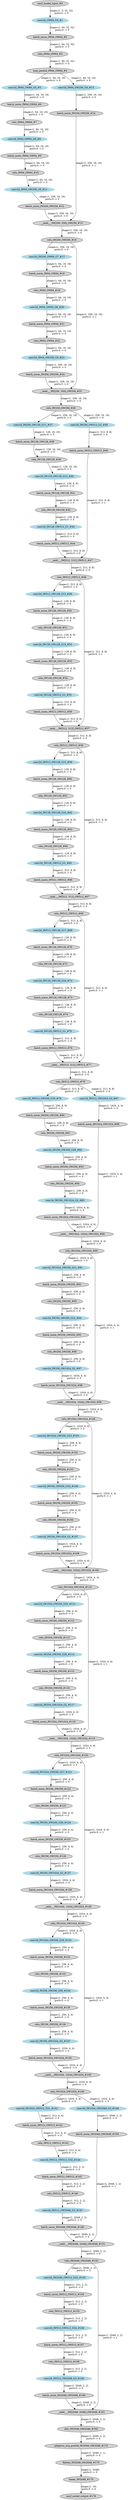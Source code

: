 strict digraph  {
"0 /nncf_model_input_0" [id=0, label="nncf_model_input_#0", style=filled, type=nncf_model_input];
"1 ResNet/NNCFConv2d[conv1]/conv2d_0" [color=lightblue, id=1, label="conv2d_OW64_G4_#1", style=filled, type=conv2d];
"2 ResNet/NNCFBatchNorm2d[bn1]/batch_norm_0" [id=2, label="batch_norm_IW64_OW64_#2", style=filled, type=batch_norm];
"3 ResNet/relu_0" [id=3, label="relu_IW64_OW64_#3", style=filled, type=relu];
"4 ResNet/MaxPool2d[maxpool]/max_pool2d_0" [id=4, label="max_pool2d_IW64_OW64_#4", style=filled, type=max_pool2d];
"5 ResNet/Sequential[layer1]/Bottleneck[0]/NNCFConv2d[conv1]/conv2d_0" [color=lightblue, id=5, label="conv2d_IW64_OW64_G5_#5", style=filled, type=conv2d];
"6 ResNet/Sequential[layer1]/Bottleneck[0]/NNCFBatchNorm2d[bn1]/batch_norm_0" [id=6, label="batch_norm_IW64_OW64_#6", style=filled, type=batch_norm];
"7 ResNet/Sequential[layer1]/Bottleneck[0]/relu_0" [id=7, label="relu_IW64_OW64_#7", style=filled, type=relu];
"8 ResNet/Sequential[layer1]/Bottleneck[0]/NNCFConv2d[conv2]/conv2d_0" [color=lightblue, id=8, label="conv2d_IW64_OW64_G6_#8", style=filled, type=conv2d];
"9 ResNet/Sequential[layer1]/Bottleneck[0]/NNCFBatchNorm2d[bn2]/batch_norm_0" [id=9, label="batch_norm_IW64_OW64_#9", style=filled, type=batch_norm];
"10 ResNet/Sequential[layer1]/Bottleneck[0]/relu_1" [id=10, label="relu_IW64_OW64_#10", style=filled, type=relu];
"11 ResNet/Sequential[layer1]/Bottleneck[0]/NNCFConv2d[conv3]/conv2d_0" [color=lightblue, id=11, label="conv2d_IW64_OW256_G0_#11", style=filled, type=conv2d];
"12 ResNet/Sequential[layer1]/Bottleneck[0]/NNCFBatchNorm2d[bn3]/batch_norm_0" [id=12, label="batch_norm_IW256_OW256_#12", style=filled, type=batch_norm];
"13 ResNet/Sequential[layer1]/Bottleneck[0]/Sequential[shortcut]/NNCFConv2d[0]/conv2d_0" [color=lightblue, id=13, label="conv2d_IW64_OW256_G0_#13", style=filled, type=conv2d];
"14 ResNet/Sequential[layer1]/Bottleneck[0]/Sequential[shortcut]/NNCFBatchNorm2d[1]/batch_norm_0" [id=14, label="batch_norm_IW256_OW256_#14", style=filled, type=batch_norm];
"15 ResNet/Sequential[layer1]/Bottleneck[0]/__iadd___0" [id=15, label="__iadd___IW[256, 256]_OW256_#15", style=filled, type=__iadd__];
"16 ResNet/Sequential[layer1]/Bottleneck[0]/relu_2" [id=16, label="relu_IW256_OW256_#16", style=filled, type=relu];
"17 ResNet/Sequential[layer1]/Bottleneck[1]/NNCFConv2d[conv1]/conv2d_0" [color=lightblue, id=17, label="conv2d_IW256_OW64_G7_#17", style=filled, type=conv2d];
"18 ResNet/Sequential[layer1]/Bottleneck[1]/NNCFBatchNorm2d[bn1]/batch_norm_0" [id=18, label="batch_norm_IW64_OW64_#18", style=filled, type=batch_norm];
"19 ResNet/Sequential[layer1]/Bottleneck[1]/relu_0" [id=19, label="relu_IW64_OW64_#19", style=filled, type=relu];
"20 ResNet/Sequential[layer1]/Bottleneck[1]/NNCFConv2d[conv2]/conv2d_0" [color=lightblue, id=20, label="conv2d_IW64_OW64_G8_#20", style=filled, type=conv2d];
"21 ResNet/Sequential[layer1]/Bottleneck[1]/NNCFBatchNorm2d[bn2]/batch_norm_0" [id=21, label="batch_norm_IW64_OW64_#21", style=filled, type=batch_norm];
"22 ResNet/Sequential[layer1]/Bottleneck[1]/relu_1" [id=22, label="relu_IW64_OW64_#22", style=filled, type=relu];
"23 ResNet/Sequential[layer1]/Bottleneck[1]/NNCFConv2d[conv3]/conv2d_0" [color=lightblue, id=23, label="conv2d_IW64_OW256_G0_#23", style=filled, type=conv2d];
"24 ResNet/Sequential[layer1]/Bottleneck[1]/NNCFBatchNorm2d[bn3]/batch_norm_0" [id=24, label="batch_norm_IW256_OW256_#24", style=filled, type=batch_norm];
"25 ResNet/Sequential[layer1]/Bottleneck[1]/__iadd___0" [id=25, label="__iadd___IW[256, 256]_OW256_#25", style=filled, type=__iadd__];
"26 ResNet/Sequential[layer1]/Bottleneck[1]/relu_2" [id=26, label="relu_IW256_OW256_#26", style=filled, type=relu];
"27 ResNet/Sequential[layer2]/Bottleneck[0]/NNCFConv2d[conv1]/conv2d_0" [color=lightblue, id=27, label="conv2d_IW256_OW128_G11_#37", style=filled, type=conv2d];
"28 ResNet/Sequential[layer2]/Bottleneck[0]/NNCFBatchNorm2d[bn1]/batch_norm_0" [id=28, label="batch_norm_IW128_OW128_#38", style=filled, type=batch_norm];
"29 ResNet/Sequential[layer2]/Bottleneck[0]/relu_0" [id=29, label="relu_IW128_OW128_#39", style=filled, type=relu];
"30 ResNet/Sequential[layer2]/Bottleneck[0]/NNCFConv2d[conv2]/conv2d_0" [color=lightblue, id=30, label="conv2d_IW128_OW128_G12_#40", style=filled, type=conv2d];
"31 ResNet/Sequential[layer2]/Bottleneck[0]/NNCFBatchNorm2d[bn2]/batch_norm_0" [id=31, label="batch_norm_IW128_OW128_#41", style=filled, type=batch_norm];
"32 ResNet/Sequential[layer2]/Bottleneck[0]/relu_1" [id=32, label="relu_IW128_OW128_#42", style=filled, type=relu];
"33 ResNet/Sequential[layer2]/Bottleneck[0]/NNCFConv2d[conv3]/conv2d_0" [color=lightblue, id=33, label="conv2d_IW128_OW512_G1_#43", style=filled, type=conv2d];
"34 ResNet/Sequential[layer2]/Bottleneck[0]/NNCFBatchNorm2d[bn3]/batch_norm_0" [id=34, label="batch_norm_IW512_OW512_#44", style=filled, type=batch_norm];
"35 ResNet/Sequential[layer2]/Bottleneck[0]/Sequential[shortcut]/NNCFConv2d[0]/conv2d_0" [color=lightblue, id=35, label="conv2d_IW256_OW512_G1_#45", style=filled, type=conv2d];
"36 ResNet/Sequential[layer2]/Bottleneck[0]/Sequential[shortcut]/NNCFBatchNorm2d[1]/batch_norm_0" [id=36, label="batch_norm_IW512_OW512_#46", style=filled, type=batch_norm];
"37 ResNet/Sequential[layer2]/Bottleneck[0]/__iadd___0" [id=37, label="__iadd___IW[512, 512]_OW512_#47", style=filled, type=__iadd__];
"38 ResNet/Sequential[layer2]/Bottleneck[0]/relu_2" [id=38, label="relu_IW512_OW512_#48", style=filled, type=relu];
"39 ResNet/Sequential[layer2]/Bottleneck[1]/NNCFConv2d[conv1]/conv2d_0" [color=lightblue, id=39, label="conv2d_IW512_OW128_G13_#49", style=filled, type=conv2d];
"40 ResNet/Sequential[layer2]/Bottleneck[1]/NNCFBatchNorm2d[bn1]/batch_norm_0" [id=40, label="batch_norm_IW128_OW128_#50", style=filled, type=batch_norm];
"41 ResNet/Sequential[layer2]/Bottleneck[1]/relu_0" [id=41, label="relu_IW128_OW128_#51", style=filled, type=relu];
"42 ResNet/Sequential[layer2]/Bottleneck[1]/NNCFConv2d[conv2]/conv2d_0" [color=lightblue, id=42, label="conv2d_IW128_OW128_G14_#52", style=filled, type=conv2d];
"43 ResNet/Sequential[layer2]/Bottleneck[1]/NNCFBatchNorm2d[bn2]/batch_norm_0" [id=43, label="batch_norm_IW128_OW128_#53", style=filled, type=batch_norm];
"44 ResNet/Sequential[layer2]/Bottleneck[1]/relu_1" [id=44, label="relu_IW128_OW128_#54", style=filled, type=relu];
"45 ResNet/Sequential[layer2]/Bottleneck[1]/NNCFConv2d[conv3]/conv2d_0" [color=lightblue, id=45, label="conv2d_IW128_OW512_G1_#55", style=filled, type=conv2d];
"46 ResNet/Sequential[layer2]/Bottleneck[1]/NNCFBatchNorm2d[bn3]/batch_norm_0" [id=46, label="batch_norm_IW512_OW512_#56", style=filled, type=batch_norm];
"47 ResNet/Sequential[layer2]/Bottleneck[1]/__iadd___0" [id=47, label="__iadd___IW[512, 512]_OW512_#57", style=filled, type=__iadd__];
"48 ResNet/Sequential[layer2]/Bottleneck[1]/relu_2" [id=48, label="relu_IW512_OW512_#58", style=filled, type=relu];
"49 ResNet/Sequential[layer2]/Bottleneck[2]/NNCFConv2d[conv1]/conv2d_0" [color=lightblue, id=49, label="conv2d_IW512_OW128_G15_#59", style=filled, type=conv2d];
"50 ResNet/Sequential[layer2]/Bottleneck[2]/NNCFBatchNorm2d[bn1]/batch_norm_0" [id=50, label="batch_norm_IW128_OW128_#60", style=filled, type=batch_norm];
"51 ResNet/Sequential[layer2]/Bottleneck[2]/relu_0" [id=51, label="relu_IW128_OW128_#61", style=filled, type=relu];
"52 ResNet/Sequential[layer2]/Bottleneck[2]/NNCFConv2d[conv2]/conv2d_0" [color=lightblue, id=52, label="conv2d_IW128_OW128_G16_#62", style=filled, type=conv2d];
"53 ResNet/Sequential[layer2]/Bottleneck[2]/NNCFBatchNorm2d[bn2]/batch_norm_0" [id=53, label="batch_norm_IW128_OW128_#63", style=filled, type=batch_norm];
"54 ResNet/Sequential[layer2]/Bottleneck[2]/relu_1" [id=54, label="relu_IW128_OW128_#64", style=filled, type=relu];
"55 ResNet/Sequential[layer2]/Bottleneck[2]/NNCFConv2d[conv3]/conv2d_0" [color=lightblue, id=55, label="conv2d_IW128_OW512_G1_#65", style=filled, type=conv2d];
"56 ResNet/Sequential[layer2]/Bottleneck[2]/NNCFBatchNorm2d[bn3]/batch_norm_0" [id=56, label="batch_norm_IW512_OW512_#66", style=filled, type=batch_norm];
"57 ResNet/Sequential[layer2]/Bottleneck[2]/__iadd___0" [id=57, label="__iadd___IW[512, 512]_OW512_#67", style=filled, type=__iadd__];
"58 ResNet/Sequential[layer2]/Bottleneck[2]/relu_2" [id=58, label="relu_IW512_OW512_#68", style=filled, type=relu];
"59 ResNet/Sequential[layer2]/Bottleneck[3]/NNCFConv2d[conv1]/conv2d_0" [color=lightblue, id=59, label="conv2d_IW512_OW128_G17_#69", style=filled, type=conv2d];
"60 ResNet/Sequential[layer2]/Bottleneck[3]/NNCFBatchNorm2d[bn1]/batch_norm_0" [id=60, label="batch_norm_IW128_OW128_#70", style=filled, type=batch_norm];
"61 ResNet/Sequential[layer2]/Bottleneck[3]/relu_0" [id=61, label="relu_IW128_OW128_#71", style=filled, type=relu];
"62 ResNet/Sequential[layer2]/Bottleneck[3]/NNCFConv2d[conv2]/conv2d_0" [color=lightblue, id=62, label="conv2d_IW128_OW128_G18_#72", style=filled, type=conv2d];
"63 ResNet/Sequential[layer2]/Bottleneck[3]/NNCFBatchNorm2d[bn2]/batch_norm_0" [id=63, label="batch_norm_IW128_OW128_#73", style=filled, type=batch_norm];
"64 ResNet/Sequential[layer2]/Bottleneck[3]/relu_1" [id=64, label="relu_IW128_OW128_#74", style=filled, type=relu];
"65 ResNet/Sequential[layer2]/Bottleneck[3]/NNCFConv2d[conv3]/conv2d_0" [color=lightblue, id=65, label="conv2d_IW128_OW512_G1_#75", style=filled, type=conv2d];
"66 ResNet/Sequential[layer2]/Bottleneck[3]/NNCFBatchNorm2d[bn3]/batch_norm_0" [id=66, label="batch_norm_IW512_OW512_#76", style=filled, type=batch_norm];
"67 ResNet/Sequential[layer2]/Bottleneck[3]/__iadd___0" [id=67, label="__iadd___IW[512, 512]_OW512_#77", style=filled, type=__iadd__];
"68 ResNet/Sequential[layer2]/Bottleneck[3]/relu_2" [id=68, label="relu_IW512_OW512_#78", style=filled, type=relu];
"69 ResNet/Sequential[layer3]/Bottleneck[0]/NNCFConv2d[conv1]/conv2d_0" [color=lightblue, id=69, label="conv2d_IW512_OW256_G19_#79", style=filled, type=conv2d];
"70 ResNet/Sequential[layer3]/Bottleneck[0]/NNCFBatchNorm2d[bn1]/batch_norm_0" [id=70, label="batch_norm_IW256_OW256_#80", style=filled, type=batch_norm];
"71 ResNet/Sequential[layer3]/Bottleneck[0]/relu_0" [id=71, label="relu_IW256_OW256_#81", style=filled, type=relu];
"72 ResNet/Sequential[layer3]/Bottleneck[0]/NNCFConv2d[conv2]/conv2d_0" [color=lightblue, id=72, label="conv2d_IW256_OW256_G20_#82", style=filled, type=conv2d];
"73 ResNet/Sequential[layer3]/Bottleneck[0]/NNCFBatchNorm2d[bn2]/batch_norm_0" [id=73, label="batch_norm_IW256_OW256_#83", style=filled, type=batch_norm];
"74 ResNet/Sequential[layer3]/Bottleneck[0]/relu_1" [id=74, label="relu_IW256_OW256_#84", style=filled, type=relu];
"75 ResNet/Sequential[layer3]/Bottleneck[0]/NNCFConv2d[conv3]/conv2d_0" [color=lightblue, id=75, label="conv2d_IW256_OW1024_G2_#85", style=filled, type=conv2d];
"76 ResNet/Sequential[layer3]/Bottleneck[0]/NNCFBatchNorm2d[bn3]/batch_norm_0" [id=76, label="batch_norm_IW1024_OW1024_#86", style=filled, type=batch_norm];
"77 ResNet/Sequential[layer3]/Bottleneck[0]/Sequential[shortcut]/NNCFConv2d[0]/conv2d_0" [color=lightblue, id=77, label="conv2d_IW512_OW1024_G2_#87", style=filled, type=conv2d];
"78 ResNet/Sequential[layer3]/Bottleneck[0]/Sequential[shortcut]/NNCFBatchNorm2d[1]/batch_norm_0" [id=78, label="batch_norm_IW1024_OW1024_#88", style=filled, type=batch_norm];
"79 ResNet/Sequential[layer3]/Bottleneck[0]/__iadd___0" [id=79, label="__iadd___IW[1024, 1024]_OW1024_#89", style=filled, type=__iadd__];
"80 ResNet/Sequential[layer3]/Bottleneck[0]/relu_2" [id=80, label="relu_IW1024_OW1024_#90", style=filled, type=relu];
"81 ResNet/Sequential[layer3]/Bottleneck[1]/NNCFConv2d[conv1]/conv2d_0" [color=lightblue, id=81, label="conv2d_IW1024_OW256_G21_#91", style=filled, type=conv2d];
"82 ResNet/Sequential[layer3]/Bottleneck[1]/NNCFBatchNorm2d[bn1]/batch_norm_0" [id=82, label="batch_norm_IW256_OW256_#92", style=filled, type=batch_norm];
"83 ResNet/Sequential[layer3]/Bottleneck[1]/relu_0" [id=83, label="relu_IW256_OW256_#93", style=filled, type=relu];
"84 ResNet/Sequential[layer3]/Bottleneck[1]/NNCFConv2d[conv2]/conv2d_0" [color=lightblue, id=84, label="conv2d_IW256_OW256_G22_#94", style=filled, type=conv2d];
"85 ResNet/Sequential[layer3]/Bottleneck[1]/NNCFBatchNorm2d[bn2]/batch_norm_0" [id=85, label="batch_norm_IW256_OW256_#95", style=filled, type=batch_norm];
"86 ResNet/Sequential[layer3]/Bottleneck[1]/relu_1" [id=86, label="relu_IW256_OW256_#96", style=filled, type=relu];
"87 ResNet/Sequential[layer3]/Bottleneck[1]/NNCFConv2d[conv3]/conv2d_0" [color=lightblue, id=87, label="conv2d_IW256_OW1024_G2_#97", style=filled, type=conv2d];
"88 ResNet/Sequential[layer3]/Bottleneck[1]/NNCFBatchNorm2d[bn3]/batch_norm_0" [id=88, label="batch_norm_IW1024_OW1024_#98", style=filled, type=batch_norm];
"89 ResNet/Sequential[layer3]/Bottleneck[1]/__iadd___0" [id=89, label="__iadd___IW[1024, 1024]_OW1024_#99", style=filled, type=__iadd__];
"90 ResNet/Sequential[layer3]/Bottleneck[1]/relu_2" [id=90, label="relu_IW1024_OW1024_#100", style=filled, type=relu];
"91 ResNet/Sequential[layer3]/Bottleneck[2]/NNCFConv2d[conv1]/conv2d_0" [color=lightblue, id=91, label="conv2d_IW1024_OW256_G23_#101", style=filled, type=conv2d];
"92 ResNet/Sequential[layer3]/Bottleneck[2]/NNCFBatchNorm2d[bn1]/batch_norm_0" [id=92, label="batch_norm_IW256_OW256_#102", style=filled, type=batch_norm];
"93 ResNet/Sequential[layer3]/Bottleneck[2]/relu_0" [id=93, label="relu_IW256_OW256_#103", style=filled, type=relu];
"94 ResNet/Sequential[layer3]/Bottleneck[2]/NNCFConv2d[conv2]/conv2d_0" [color=lightblue, id=94, label="conv2d_IW256_OW256_G24_#104", style=filled, type=conv2d];
"95 ResNet/Sequential[layer3]/Bottleneck[2]/NNCFBatchNorm2d[bn2]/batch_norm_0" [id=95, label="batch_norm_IW256_OW256_#105", style=filled, type=batch_norm];
"96 ResNet/Sequential[layer3]/Bottleneck[2]/relu_1" [id=96, label="relu_IW256_OW256_#106", style=filled, type=relu];
"97 ResNet/Sequential[layer3]/Bottleneck[2]/NNCFConv2d[conv3]/conv2d_0" [color=lightblue, id=97, label="conv2d_IW256_OW1024_G2_#107", style=filled, type=conv2d];
"98 ResNet/Sequential[layer3]/Bottleneck[2]/NNCFBatchNorm2d[bn3]/batch_norm_0" [id=98, label="batch_norm_IW1024_OW1024_#108", style=filled, type=batch_norm];
"99 ResNet/Sequential[layer3]/Bottleneck[2]/__iadd___0" [id=99, label="__iadd___IW[1024, 1024]_OW1024_#109", style=filled, type=__iadd__];
"100 ResNet/Sequential[layer3]/Bottleneck[2]/relu_2" [id=100, label="relu_IW1024_OW1024_#110", style=filled, type=relu];
"101 ResNet/Sequential[layer3]/Bottleneck[3]/NNCFConv2d[conv1]/conv2d_0" [color=lightblue, id=101, label="conv2d_IW1024_OW256_G25_#111", style=filled, type=conv2d];
"102 ResNet/Sequential[layer3]/Bottleneck[3]/NNCFBatchNorm2d[bn1]/batch_norm_0" [id=102, label="batch_norm_IW256_OW256_#112", style=filled, type=batch_norm];
"103 ResNet/Sequential[layer3]/Bottleneck[3]/relu_0" [id=103, label="relu_IW256_OW256_#113", style=filled, type=relu];
"104 ResNet/Sequential[layer3]/Bottleneck[3]/NNCFConv2d[conv2]/conv2d_0" [color=lightblue, id=104, label="conv2d_IW256_OW256_G26_#114", style=filled, type=conv2d];
"105 ResNet/Sequential[layer3]/Bottleneck[3]/NNCFBatchNorm2d[bn2]/batch_norm_0" [id=105, label="batch_norm_IW256_OW256_#115", style=filled, type=batch_norm];
"106 ResNet/Sequential[layer3]/Bottleneck[3]/relu_1" [id=106, label="relu_IW256_OW256_#116", style=filled, type=relu];
"107 ResNet/Sequential[layer3]/Bottleneck[3]/NNCFConv2d[conv3]/conv2d_0" [color=lightblue, id=107, label="conv2d_IW256_OW1024_G2_#117", style=filled, type=conv2d];
"108 ResNet/Sequential[layer3]/Bottleneck[3]/NNCFBatchNorm2d[bn3]/batch_norm_0" [id=108, label="batch_norm_IW1024_OW1024_#118", style=filled, type=batch_norm];
"109 ResNet/Sequential[layer3]/Bottleneck[3]/__iadd___0" [id=109, label="__iadd___IW[1024, 1024]_OW1024_#119", style=filled, type=__iadd__];
"110 ResNet/Sequential[layer3]/Bottleneck[3]/relu_2" [id=110, label="relu_IW1024_OW1024_#120", style=filled, type=relu];
"111 ResNet/Sequential[layer3]/Bottleneck[4]/NNCFConv2d[conv1]/conv2d_0" [color=lightblue, id=111, label="conv2d_IW1024_OW256_G27_#121", style=filled, type=conv2d];
"112 ResNet/Sequential[layer3]/Bottleneck[4]/NNCFBatchNorm2d[bn1]/batch_norm_0" [id=112, label="batch_norm_IW256_OW256_#122", style=filled, type=batch_norm];
"113 ResNet/Sequential[layer3]/Bottleneck[4]/relu_0" [id=113, label="relu_IW256_OW256_#123", style=filled, type=relu];
"114 ResNet/Sequential[layer3]/Bottleneck[4]/NNCFConv2d[conv2]/conv2d_0" [color=lightblue, id=114, label="conv2d_IW256_OW256_G28_#124", style=filled, type=conv2d];
"115 ResNet/Sequential[layer3]/Bottleneck[4]/NNCFBatchNorm2d[bn2]/batch_norm_0" [id=115, label="batch_norm_IW256_OW256_#125", style=filled, type=batch_norm];
"116 ResNet/Sequential[layer3]/Bottleneck[4]/relu_1" [id=116, label="relu_IW256_OW256_#126", style=filled, type=relu];
"117 ResNet/Sequential[layer3]/Bottleneck[4]/NNCFConv2d[conv3]/conv2d_0" [color=lightblue, id=117, label="conv2d_IW256_OW1024_G2_#127", style=filled, type=conv2d];
"118 ResNet/Sequential[layer3]/Bottleneck[4]/NNCFBatchNorm2d[bn3]/batch_norm_0" [id=118, label="batch_norm_IW1024_OW1024_#128", style=filled, type=batch_norm];
"119 ResNet/Sequential[layer3]/Bottleneck[4]/__iadd___0" [id=119, label="__iadd___IW[1024, 1024]_OW1024_#129", style=filled, type=__iadd__];
"120 ResNet/Sequential[layer3]/Bottleneck[4]/relu_2" [id=120, label="relu_IW1024_OW1024_#130", style=filled, type=relu];
"121 ResNet/Sequential[layer3]/Bottleneck[5]/NNCFConv2d[conv1]/conv2d_0" [color=lightblue, id=121, label="conv2d_IW1024_OW256_G29_#131", style=filled, type=conv2d];
"122 ResNet/Sequential[layer3]/Bottleneck[5]/NNCFBatchNorm2d[bn1]/batch_norm_0" [id=122, label="batch_norm_IW256_OW256_#132", style=filled, type=batch_norm];
"123 ResNet/Sequential[layer3]/Bottleneck[5]/relu_0" [id=123, label="relu_IW256_OW256_#133", style=filled, type=relu];
"124 ResNet/Sequential[layer3]/Bottleneck[5]/NNCFConv2d[conv2]/conv2d_0" [color=lightblue, id=124, label="conv2d_IW256_OW256_G30_#134", style=filled, type=conv2d];
"125 ResNet/Sequential[layer3]/Bottleneck[5]/NNCFBatchNorm2d[bn2]/batch_norm_0" [id=125, label="batch_norm_IW256_OW256_#135", style=filled, type=batch_norm];
"126 ResNet/Sequential[layer3]/Bottleneck[5]/relu_1" [id=126, label="relu_IW256_OW256_#136", style=filled, type=relu];
"127 ResNet/Sequential[layer3]/Bottleneck[5]/NNCFConv2d[conv3]/conv2d_0" [color=lightblue, id=127, label="conv2d_IW256_OW1024_G2_#137", style=filled, type=conv2d];
"128 ResNet/Sequential[layer3]/Bottleneck[5]/NNCFBatchNorm2d[bn3]/batch_norm_0" [id=128, label="batch_norm_IW1024_OW1024_#138", style=filled, type=batch_norm];
"129 ResNet/Sequential[layer3]/Bottleneck[5]/__iadd___0" [id=129, label="__iadd___IW[1024, 1024]_OW1024_#139", style=filled, type=__iadd__];
"130 ResNet/Sequential[layer3]/Bottleneck[5]/relu_2" [id=130, label="relu_IW1024_OW1024_#140", style=filled, type=relu];
"131 ResNet/Sequential[layer4]/Bottleneck[0]/NNCFConv2d[conv1]/conv2d_0" [color=lightblue, id=131, label="conv2d_IW1024_OW512_G31_#141", style=filled, type=conv2d];
"132 ResNet/Sequential[layer4]/Bottleneck[0]/NNCFBatchNorm2d[bn1]/batch_norm_0" [id=132, label="batch_norm_IW512_OW512_#142", style=filled, type=batch_norm];
"133 ResNet/Sequential[layer4]/Bottleneck[0]/relu_0" [id=133, label="relu_IW512_OW512_#143", style=filled, type=relu];
"134 ResNet/Sequential[layer4]/Bottleneck[0]/NNCFConv2d[conv2]/conv2d_0" [color=lightblue, id=134, label="conv2d_IW512_OW512_G32_#144", style=filled, type=conv2d];
"135 ResNet/Sequential[layer4]/Bottleneck[0]/NNCFBatchNorm2d[bn2]/batch_norm_0" [id=135, label="batch_norm_IW512_OW512_#145", style=filled, type=batch_norm];
"136 ResNet/Sequential[layer4]/Bottleneck[0]/relu_1" [id=136, label="relu_IW512_OW512_#146", style=filled, type=relu];
"137 ResNet/Sequential[layer4]/Bottleneck[0]/NNCFConv2d[conv3]/conv2d_0" [color=lightblue, id=137, label="conv2d_IW512_OW2048_G3_#147", style=filled, type=conv2d];
"138 ResNet/Sequential[layer4]/Bottleneck[0]/NNCFBatchNorm2d[bn3]/batch_norm_0" [id=138, label="batch_norm_IW2048_OW2048_#148", style=filled, type=batch_norm];
"139 ResNet/Sequential[layer4]/Bottleneck[0]/Sequential[shortcut]/NNCFConv2d[0]/conv2d_0" [color=lightblue, id=139, label="conv2d_IW1024_OW2048_G3_#149", style=filled, type=conv2d];
"140 ResNet/Sequential[layer4]/Bottleneck[0]/Sequential[shortcut]/NNCFBatchNorm2d[1]/batch_norm_0" [id=140, label="batch_norm_IW2048_OW2048_#150", style=filled, type=batch_norm];
"141 ResNet/Sequential[layer4]/Bottleneck[0]/__iadd___0" [id=141, label="__iadd___IW[2048, 2048]_OW2048_#151", style=filled, type=__iadd__];
"142 ResNet/Sequential[layer4]/Bottleneck[0]/relu_2" [id=142, label="relu_IW2048_OW2048_#152", style=filled, type=relu];
"143 ResNet/Sequential[layer4]/Bottleneck[1]/NNCFConv2d[conv1]/conv2d_0" [color=lightblue, id=143, label="conv2d_IW2048_OW512_G33_#153", style=filled, type=conv2d];
"144 ResNet/Sequential[layer4]/Bottleneck[1]/NNCFBatchNorm2d[bn1]/batch_norm_0" [id=144, label="batch_norm_IW512_OW512_#154", style=filled, type=batch_norm];
"145 ResNet/Sequential[layer4]/Bottleneck[1]/relu_0" [id=145, label="relu_IW512_OW512_#155", style=filled, type=relu];
"146 ResNet/Sequential[layer4]/Bottleneck[1]/NNCFConv2d[conv2]/conv2d_0" [color=lightblue, id=146, label="conv2d_IW512_OW512_G34_#156", style=filled, type=conv2d];
"147 ResNet/Sequential[layer4]/Bottleneck[1]/NNCFBatchNorm2d[bn2]/batch_norm_0" [id=147, label="batch_norm_IW512_OW512_#157", style=filled, type=batch_norm];
"148 ResNet/Sequential[layer4]/Bottleneck[1]/relu_1" [id=148, label="relu_IW512_OW512_#158", style=filled, type=relu];
"149 ResNet/Sequential[layer4]/Bottleneck[1]/NNCFConv2d[conv3]/conv2d_0" [color=lightblue, id=149, label="conv2d_IW512_OW2048_G3_#159", style=filled, type=conv2d];
"150 ResNet/Sequential[layer4]/Bottleneck[1]/NNCFBatchNorm2d[bn3]/batch_norm_0" [id=150, label="batch_norm_IW2048_OW2048_#160", style=filled, type=batch_norm];
"151 ResNet/Sequential[layer4]/Bottleneck[1]/__iadd___0" [id=151, label="__iadd___IW[2048, 2048]_OW2048_#161", style=filled, type=__iadd__];
"152 ResNet/Sequential[layer4]/Bottleneck[1]/relu_2" [id=152, label="relu_IW2048_OW2048_#162", style=filled, type=relu];
"153 ResNet/AdaptiveAvgPool2d[avgpool]/adaptive_avg_pool2d_0" [id=153, label="adaptive_avg_pool2d_IW2048_OW2048_#173", style=filled, type=adaptive_avg_pool2d];
"154 ResNet/flatten_0" [id=154, label="flatten_IW2048_OW2048_#174", style=filled, type=flatten];
"155 ResNet/NNCFLinear[linear]/linear_0" [id=155, label="linear_IW2048_#175", style=filled, type=linear];
"156 /nncf_model_output_0" [id=156, label="nncf_model_output_#176", style=filled, type=nncf_model_output];
"0 /nncf_model_input_0" -> "1 ResNet/NNCFConv2d[conv1]/conv2d_0"  [label="shape:(1, 3, 32, 32)\nports:0 -> 0", style=solid];
"1 ResNet/NNCFConv2d[conv1]/conv2d_0" -> "2 ResNet/NNCFBatchNorm2d[bn1]/batch_norm_0"  [label="shape:(1, 64, 32, 32)\nports:0 -> 0", style=solid];
"2 ResNet/NNCFBatchNorm2d[bn1]/batch_norm_0" -> "3 ResNet/relu_0"  [label="shape:(1, 64, 32, 32)\nports:0 -> 0", style=solid];
"3 ResNet/relu_0" -> "4 ResNet/MaxPool2d[maxpool]/max_pool2d_0"  [label="shape:(1, 64, 32, 32)\nports:0 -> 0", style=solid];
"4 ResNet/MaxPool2d[maxpool]/max_pool2d_0" -> "5 ResNet/Sequential[layer1]/Bottleneck[0]/NNCFConv2d[conv1]/conv2d_0"  [label="shape:(1, 64, 16, 16)\nports:0 -> 0", style=solid];
"4 ResNet/MaxPool2d[maxpool]/max_pool2d_0" -> "13 ResNet/Sequential[layer1]/Bottleneck[0]/Sequential[shortcut]/NNCFConv2d[0]/conv2d_0"  [label="shape:(1, 64, 16, 16)\nports:0 -> 0", style=solid];
"5 ResNet/Sequential[layer1]/Bottleneck[0]/NNCFConv2d[conv1]/conv2d_0" -> "6 ResNet/Sequential[layer1]/Bottleneck[0]/NNCFBatchNorm2d[bn1]/batch_norm_0"  [label="shape:(1, 64, 16, 16)\nports:0 -> 0", style=solid];
"6 ResNet/Sequential[layer1]/Bottleneck[0]/NNCFBatchNorm2d[bn1]/batch_norm_0" -> "7 ResNet/Sequential[layer1]/Bottleneck[0]/relu_0"  [label="shape:(1, 64, 16, 16)\nports:0 -> 0", style=solid];
"7 ResNet/Sequential[layer1]/Bottleneck[0]/relu_0" -> "8 ResNet/Sequential[layer1]/Bottleneck[0]/NNCFConv2d[conv2]/conv2d_0"  [label="shape:(1, 64, 16, 16)\nports:0 -> 0", style=solid];
"8 ResNet/Sequential[layer1]/Bottleneck[0]/NNCFConv2d[conv2]/conv2d_0" -> "9 ResNet/Sequential[layer1]/Bottleneck[0]/NNCFBatchNorm2d[bn2]/batch_norm_0"  [label="shape:(1, 64, 16, 16)\nports:0 -> 0", style=solid];
"9 ResNet/Sequential[layer1]/Bottleneck[0]/NNCFBatchNorm2d[bn2]/batch_norm_0" -> "10 ResNet/Sequential[layer1]/Bottleneck[0]/relu_1"  [label="shape:(1, 64, 16, 16)\nports:0 -> 0", style=solid];
"10 ResNet/Sequential[layer1]/Bottleneck[0]/relu_1" -> "11 ResNet/Sequential[layer1]/Bottleneck[0]/NNCFConv2d[conv3]/conv2d_0"  [label="shape:(1, 64, 16, 16)\nports:0 -> 0", style=solid];
"11 ResNet/Sequential[layer1]/Bottleneck[0]/NNCFConv2d[conv3]/conv2d_0" -> "12 ResNet/Sequential[layer1]/Bottleneck[0]/NNCFBatchNorm2d[bn3]/batch_norm_0"  [label="shape:(1, 256, 16, 16)\nports:0 -> 0", style=solid];
"12 ResNet/Sequential[layer1]/Bottleneck[0]/NNCFBatchNorm2d[bn3]/batch_norm_0" -> "15 ResNet/Sequential[layer1]/Bottleneck[0]/__iadd___0"  [label="shape:(1, 256, 16, 16)\nports:0 -> 0", style=solid];
"13 ResNet/Sequential[layer1]/Bottleneck[0]/Sequential[shortcut]/NNCFConv2d[0]/conv2d_0" -> "14 ResNet/Sequential[layer1]/Bottleneck[0]/Sequential[shortcut]/NNCFBatchNorm2d[1]/batch_norm_0"  [label="shape:(1, 256, 16, 16)\nports:0 -> 0", style=solid];
"14 ResNet/Sequential[layer1]/Bottleneck[0]/Sequential[shortcut]/NNCFBatchNorm2d[1]/batch_norm_0" -> "15 ResNet/Sequential[layer1]/Bottleneck[0]/__iadd___0"  [label="shape:(1, 256, 16, 16)\nports:0 -> 1", style=solid];
"15 ResNet/Sequential[layer1]/Bottleneck[0]/__iadd___0" -> "16 ResNet/Sequential[layer1]/Bottleneck[0]/relu_2"  [label="shape:(1, 256, 16, 16)\nports:0 -> 0", style=solid];
"16 ResNet/Sequential[layer1]/Bottleneck[0]/relu_2" -> "17 ResNet/Sequential[layer1]/Bottleneck[1]/NNCFConv2d[conv1]/conv2d_0"  [label="shape:(1, 256, 16, 16)\nports:0 -> 0", style=solid];
"16 ResNet/Sequential[layer1]/Bottleneck[0]/relu_2" -> "25 ResNet/Sequential[layer1]/Bottleneck[1]/__iadd___0"  [label="shape:(1, 256, 16, 16)\nports:0 -> 1", style=solid];
"17 ResNet/Sequential[layer1]/Bottleneck[1]/NNCFConv2d[conv1]/conv2d_0" -> "18 ResNet/Sequential[layer1]/Bottleneck[1]/NNCFBatchNorm2d[bn1]/batch_norm_0"  [label="shape:(1, 64, 16, 16)\nports:0 -> 0", style=solid];
"18 ResNet/Sequential[layer1]/Bottleneck[1]/NNCFBatchNorm2d[bn1]/batch_norm_0" -> "19 ResNet/Sequential[layer1]/Bottleneck[1]/relu_0"  [label="shape:(1, 64, 16, 16)\nports:0 -> 0", style=solid];
"19 ResNet/Sequential[layer1]/Bottleneck[1]/relu_0" -> "20 ResNet/Sequential[layer1]/Bottleneck[1]/NNCFConv2d[conv2]/conv2d_0"  [label="shape:(1, 64, 16, 16)\nports:0 -> 0", style=solid];
"20 ResNet/Sequential[layer1]/Bottleneck[1]/NNCFConv2d[conv2]/conv2d_0" -> "21 ResNet/Sequential[layer1]/Bottleneck[1]/NNCFBatchNorm2d[bn2]/batch_norm_0"  [label="shape:(1, 64, 16, 16)\nports:0 -> 0", style=solid];
"21 ResNet/Sequential[layer1]/Bottleneck[1]/NNCFBatchNorm2d[bn2]/batch_norm_0" -> "22 ResNet/Sequential[layer1]/Bottleneck[1]/relu_1"  [label="shape:(1, 64, 16, 16)\nports:0 -> 0", style=solid];
"22 ResNet/Sequential[layer1]/Bottleneck[1]/relu_1" -> "23 ResNet/Sequential[layer1]/Bottleneck[1]/NNCFConv2d[conv3]/conv2d_0"  [label="shape:(1, 64, 16, 16)\nports:0 -> 0", style=solid];
"23 ResNet/Sequential[layer1]/Bottleneck[1]/NNCFConv2d[conv3]/conv2d_0" -> "24 ResNet/Sequential[layer1]/Bottleneck[1]/NNCFBatchNorm2d[bn3]/batch_norm_0"  [label="shape:(1, 256, 16, 16)\nports:0 -> 0", style=solid];
"24 ResNet/Sequential[layer1]/Bottleneck[1]/NNCFBatchNorm2d[bn3]/batch_norm_0" -> "25 ResNet/Sequential[layer1]/Bottleneck[1]/__iadd___0"  [label="shape:(1, 256, 16, 16)\nports:0 -> 0", style=solid];
"25 ResNet/Sequential[layer1]/Bottleneck[1]/__iadd___0" -> "26 ResNet/Sequential[layer1]/Bottleneck[1]/relu_2"  [label="shape:(1, 256, 16, 16)\nports:0 -> 0", style=solid];
"26 ResNet/Sequential[layer1]/Bottleneck[1]/relu_2" -> "27 ResNet/Sequential[layer2]/Bottleneck[0]/NNCFConv2d[conv1]/conv2d_0"  [label="shape:(1, 256, 16, 16)\nports:0 -> 0", style=solid];
"26 ResNet/Sequential[layer1]/Bottleneck[1]/relu_2" -> "35 ResNet/Sequential[layer2]/Bottleneck[0]/Sequential[shortcut]/NNCFConv2d[0]/conv2d_0"  [label="shape:(1, 256, 16, 16)\nports:0 -> 0", style=solid];
"27 ResNet/Sequential[layer2]/Bottleneck[0]/NNCFConv2d[conv1]/conv2d_0" -> "28 ResNet/Sequential[layer2]/Bottleneck[0]/NNCFBatchNorm2d[bn1]/batch_norm_0"  [label="shape:(1, 128, 16, 16)\nports:0 -> 0", style=solid];
"28 ResNet/Sequential[layer2]/Bottleneck[0]/NNCFBatchNorm2d[bn1]/batch_norm_0" -> "29 ResNet/Sequential[layer2]/Bottleneck[0]/relu_0"  [label="shape:(1, 128, 16, 16)\nports:0 -> 0", style=solid];
"29 ResNet/Sequential[layer2]/Bottleneck[0]/relu_0" -> "30 ResNet/Sequential[layer2]/Bottleneck[0]/NNCFConv2d[conv2]/conv2d_0"  [label="shape:(1, 128, 16, 16)\nports:0 -> 0", style=solid];
"30 ResNet/Sequential[layer2]/Bottleneck[0]/NNCFConv2d[conv2]/conv2d_0" -> "31 ResNet/Sequential[layer2]/Bottleneck[0]/NNCFBatchNorm2d[bn2]/batch_norm_0"  [label="shape:(1, 128, 8, 8)\nports:0 -> 0", style=solid];
"31 ResNet/Sequential[layer2]/Bottleneck[0]/NNCFBatchNorm2d[bn2]/batch_norm_0" -> "32 ResNet/Sequential[layer2]/Bottleneck[0]/relu_1"  [label="shape:(1, 128, 8, 8)\nports:0 -> 0", style=solid];
"32 ResNet/Sequential[layer2]/Bottleneck[0]/relu_1" -> "33 ResNet/Sequential[layer2]/Bottleneck[0]/NNCFConv2d[conv3]/conv2d_0"  [label="shape:(1, 128, 8, 8)\nports:0 -> 0", style=solid];
"33 ResNet/Sequential[layer2]/Bottleneck[0]/NNCFConv2d[conv3]/conv2d_0" -> "34 ResNet/Sequential[layer2]/Bottleneck[0]/NNCFBatchNorm2d[bn3]/batch_norm_0"  [label="shape:(1, 512, 8, 8)\nports:0 -> 0", style=solid];
"34 ResNet/Sequential[layer2]/Bottleneck[0]/NNCFBatchNorm2d[bn3]/batch_norm_0" -> "37 ResNet/Sequential[layer2]/Bottleneck[0]/__iadd___0"  [label="shape:(1, 512, 8, 8)\nports:0 -> 0", style=solid];
"35 ResNet/Sequential[layer2]/Bottleneck[0]/Sequential[shortcut]/NNCFConv2d[0]/conv2d_0" -> "36 ResNet/Sequential[layer2]/Bottleneck[0]/Sequential[shortcut]/NNCFBatchNorm2d[1]/batch_norm_0"  [label="shape:(1, 512, 8, 8)\nports:0 -> 0", style=solid];
"36 ResNet/Sequential[layer2]/Bottleneck[0]/Sequential[shortcut]/NNCFBatchNorm2d[1]/batch_norm_0" -> "37 ResNet/Sequential[layer2]/Bottleneck[0]/__iadd___0"  [label="shape:(1, 512, 8, 8)\nports:0 -> 1", style=solid];
"37 ResNet/Sequential[layer2]/Bottleneck[0]/__iadd___0" -> "38 ResNet/Sequential[layer2]/Bottleneck[0]/relu_2"  [label="shape:(1, 512, 8, 8)\nports:0 -> 0", style=solid];
"38 ResNet/Sequential[layer2]/Bottleneck[0]/relu_2" -> "39 ResNet/Sequential[layer2]/Bottleneck[1]/NNCFConv2d[conv1]/conv2d_0"  [label="shape:(1, 512, 8, 8)\nports:0 -> 0", style=solid];
"38 ResNet/Sequential[layer2]/Bottleneck[0]/relu_2" -> "47 ResNet/Sequential[layer2]/Bottleneck[1]/__iadd___0"  [label="shape:(1, 512, 8, 8)\nports:0 -> 1", style=solid];
"39 ResNet/Sequential[layer2]/Bottleneck[1]/NNCFConv2d[conv1]/conv2d_0" -> "40 ResNet/Sequential[layer2]/Bottleneck[1]/NNCFBatchNorm2d[bn1]/batch_norm_0"  [label="shape:(1, 128, 8, 8)\nports:0 -> 0", style=solid];
"40 ResNet/Sequential[layer2]/Bottleneck[1]/NNCFBatchNorm2d[bn1]/batch_norm_0" -> "41 ResNet/Sequential[layer2]/Bottleneck[1]/relu_0"  [label="shape:(1, 128, 8, 8)\nports:0 -> 0", style=solid];
"41 ResNet/Sequential[layer2]/Bottleneck[1]/relu_0" -> "42 ResNet/Sequential[layer2]/Bottleneck[1]/NNCFConv2d[conv2]/conv2d_0"  [label="shape:(1, 128, 8, 8)\nports:0 -> 0", style=solid];
"42 ResNet/Sequential[layer2]/Bottleneck[1]/NNCFConv2d[conv2]/conv2d_0" -> "43 ResNet/Sequential[layer2]/Bottleneck[1]/NNCFBatchNorm2d[bn2]/batch_norm_0"  [label="shape:(1, 128, 8, 8)\nports:0 -> 0", style=solid];
"43 ResNet/Sequential[layer2]/Bottleneck[1]/NNCFBatchNorm2d[bn2]/batch_norm_0" -> "44 ResNet/Sequential[layer2]/Bottleneck[1]/relu_1"  [label="shape:(1, 128, 8, 8)\nports:0 -> 0", style=solid];
"44 ResNet/Sequential[layer2]/Bottleneck[1]/relu_1" -> "45 ResNet/Sequential[layer2]/Bottleneck[1]/NNCFConv2d[conv3]/conv2d_0"  [label="shape:(1, 128, 8, 8)\nports:0 -> 0", style=solid];
"45 ResNet/Sequential[layer2]/Bottleneck[1]/NNCFConv2d[conv3]/conv2d_0" -> "46 ResNet/Sequential[layer2]/Bottleneck[1]/NNCFBatchNorm2d[bn3]/batch_norm_0"  [label="shape:(1, 512, 8, 8)\nports:0 -> 0", style=solid];
"46 ResNet/Sequential[layer2]/Bottleneck[1]/NNCFBatchNorm2d[bn3]/batch_norm_0" -> "47 ResNet/Sequential[layer2]/Bottleneck[1]/__iadd___0"  [label="shape:(1, 512, 8, 8)\nports:0 -> 0", style=solid];
"47 ResNet/Sequential[layer2]/Bottleneck[1]/__iadd___0" -> "48 ResNet/Sequential[layer2]/Bottleneck[1]/relu_2"  [label="shape:(1, 512, 8, 8)\nports:0 -> 0", style=solid];
"48 ResNet/Sequential[layer2]/Bottleneck[1]/relu_2" -> "49 ResNet/Sequential[layer2]/Bottleneck[2]/NNCFConv2d[conv1]/conv2d_0"  [label="shape:(1, 512, 8, 8)\nports:0 -> 0", style=solid];
"48 ResNet/Sequential[layer2]/Bottleneck[1]/relu_2" -> "57 ResNet/Sequential[layer2]/Bottleneck[2]/__iadd___0"  [label="shape:(1, 512, 8, 8)\nports:0 -> 1", style=solid];
"49 ResNet/Sequential[layer2]/Bottleneck[2]/NNCFConv2d[conv1]/conv2d_0" -> "50 ResNet/Sequential[layer2]/Bottleneck[2]/NNCFBatchNorm2d[bn1]/batch_norm_0"  [label="shape:(1, 128, 8, 8)\nports:0 -> 0", style=solid];
"50 ResNet/Sequential[layer2]/Bottleneck[2]/NNCFBatchNorm2d[bn1]/batch_norm_0" -> "51 ResNet/Sequential[layer2]/Bottleneck[2]/relu_0"  [label="shape:(1, 128, 8, 8)\nports:0 -> 0", style=solid];
"51 ResNet/Sequential[layer2]/Bottleneck[2]/relu_0" -> "52 ResNet/Sequential[layer2]/Bottleneck[2]/NNCFConv2d[conv2]/conv2d_0"  [label="shape:(1, 128, 8, 8)\nports:0 -> 0", style=solid];
"52 ResNet/Sequential[layer2]/Bottleneck[2]/NNCFConv2d[conv2]/conv2d_0" -> "53 ResNet/Sequential[layer2]/Bottleneck[2]/NNCFBatchNorm2d[bn2]/batch_norm_0"  [label="shape:(1, 128, 8, 8)\nports:0 -> 0", style=solid];
"53 ResNet/Sequential[layer2]/Bottleneck[2]/NNCFBatchNorm2d[bn2]/batch_norm_0" -> "54 ResNet/Sequential[layer2]/Bottleneck[2]/relu_1"  [label="shape:(1, 128, 8, 8)\nports:0 -> 0", style=solid];
"54 ResNet/Sequential[layer2]/Bottleneck[2]/relu_1" -> "55 ResNet/Sequential[layer2]/Bottleneck[2]/NNCFConv2d[conv3]/conv2d_0"  [label="shape:(1, 128, 8, 8)\nports:0 -> 0", style=solid];
"55 ResNet/Sequential[layer2]/Bottleneck[2]/NNCFConv2d[conv3]/conv2d_0" -> "56 ResNet/Sequential[layer2]/Bottleneck[2]/NNCFBatchNorm2d[bn3]/batch_norm_0"  [label="shape:(1, 512, 8, 8)\nports:0 -> 0", style=solid];
"56 ResNet/Sequential[layer2]/Bottleneck[2]/NNCFBatchNorm2d[bn3]/batch_norm_0" -> "57 ResNet/Sequential[layer2]/Bottleneck[2]/__iadd___0"  [label="shape:(1, 512, 8, 8)\nports:0 -> 0", style=solid];
"57 ResNet/Sequential[layer2]/Bottleneck[2]/__iadd___0" -> "58 ResNet/Sequential[layer2]/Bottleneck[2]/relu_2"  [label="shape:(1, 512, 8, 8)\nports:0 -> 0", style=solid];
"58 ResNet/Sequential[layer2]/Bottleneck[2]/relu_2" -> "59 ResNet/Sequential[layer2]/Bottleneck[3]/NNCFConv2d[conv1]/conv2d_0"  [label="shape:(1, 512, 8, 8)\nports:0 -> 0", style=solid];
"58 ResNet/Sequential[layer2]/Bottleneck[2]/relu_2" -> "67 ResNet/Sequential[layer2]/Bottleneck[3]/__iadd___0"  [label="shape:(1, 512, 8, 8)\nports:0 -> 1", style=solid];
"59 ResNet/Sequential[layer2]/Bottleneck[3]/NNCFConv2d[conv1]/conv2d_0" -> "60 ResNet/Sequential[layer2]/Bottleneck[3]/NNCFBatchNorm2d[bn1]/batch_norm_0"  [label="shape:(1, 128, 8, 8)\nports:0 -> 0", style=solid];
"60 ResNet/Sequential[layer2]/Bottleneck[3]/NNCFBatchNorm2d[bn1]/batch_norm_0" -> "61 ResNet/Sequential[layer2]/Bottleneck[3]/relu_0"  [label="shape:(1, 128, 8, 8)\nports:0 -> 0", style=solid];
"61 ResNet/Sequential[layer2]/Bottleneck[3]/relu_0" -> "62 ResNet/Sequential[layer2]/Bottleneck[3]/NNCFConv2d[conv2]/conv2d_0"  [label="shape:(1, 128, 8, 8)\nports:0 -> 0", style=solid];
"62 ResNet/Sequential[layer2]/Bottleneck[3]/NNCFConv2d[conv2]/conv2d_0" -> "63 ResNet/Sequential[layer2]/Bottleneck[3]/NNCFBatchNorm2d[bn2]/batch_norm_0"  [label="shape:(1, 128, 8, 8)\nports:0 -> 0", style=solid];
"63 ResNet/Sequential[layer2]/Bottleneck[3]/NNCFBatchNorm2d[bn2]/batch_norm_0" -> "64 ResNet/Sequential[layer2]/Bottleneck[3]/relu_1"  [label="shape:(1, 128, 8, 8)\nports:0 -> 0", style=solid];
"64 ResNet/Sequential[layer2]/Bottleneck[3]/relu_1" -> "65 ResNet/Sequential[layer2]/Bottleneck[3]/NNCFConv2d[conv3]/conv2d_0"  [label="shape:(1, 128, 8, 8)\nports:0 -> 0", style=solid];
"65 ResNet/Sequential[layer2]/Bottleneck[3]/NNCFConv2d[conv3]/conv2d_0" -> "66 ResNet/Sequential[layer2]/Bottleneck[3]/NNCFBatchNorm2d[bn3]/batch_norm_0"  [label="shape:(1, 512, 8, 8)\nports:0 -> 0", style=solid];
"66 ResNet/Sequential[layer2]/Bottleneck[3]/NNCFBatchNorm2d[bn3]/batch_norm_0" -> "67 ResNet/Sequential[layer2]/Bottleneck[3]/__iadd___0"  [label="shape:(1, 512, 8, 8)\nports:0 -> 0", style=solid];
"67 ResNet/Sequential[layer2]/Bottleneck[3]/__iadd___0" -> "68 ResNet/Sequential[layer2]/Bottleneck[3]/relu_2"  [label="shape:(1, 512, 8, 8)\nports:0 -> 0", style=solid];
"68 ResNet/Sequential[layer2]/Bottleneck[3]/relu_2" -> "69 ResNet/Sequential[layer3]/Bottleneck[0]/NNCFConv2d[conv1]/conv2d_0"  [label="shape:(1, 512, 8, 8)\nports:0 -> 0", style=solid];
"68 ResNet/Sequential[layer2]/Bottleneck[3]/relu_2" -> "77 ResNet/Sequential[layer3]/Bottleneck[0]/Sequential[shortcut]/NNCFConv2d[0]/conv2d_0"  [label="shape:(1, 512, 8, 8)\nports:0 -> 0", style=solid];
"69 ResNet/Sequential[layer3]/Bottleneck[0]/NNCFConv2d[conv1]/conv2d_0" -> "70 ResNet/Sequential[layer3]/Bottleneck[0]/NNCFBatchNorm2d[bn1]/batch_norm_0"  [label="shape:(1, 256, 8, 8)\nports:0 -> 0", style=solid];
"70 ResNet/Sequential[layer3]/Bottleneck[0]/NNCFBatchNorm2d[bn1]/batch_norm_0" -> "71 ResNet/Sequential[layer3]/Bottleneck[0]/relu_0"  [label="shape:(1, 256, 8, 8)\nports:0 -> 0", style=solid];
"71 ResNet/Sequential[layer3]/Bottleneck[0]/relu_0" -> "72 ResNet/Sequential[layer3]/Bottleneck[0]/NNCFConv2d[conv2]/conv2d_0"  [label="shape:(1, 256, 8, 8)\nports:0 -> 0", style=solid];
"72 ResNet/Sequential[layer3]/Bottleneck[0]/NNCFConv2d[conv2]/conv2d_0" -> "73 ResNet/Sequential[layer3]/Bottleneck[0]/NNCFBatchNorm2d[bn2]/batch_norm_0"  [label="shape:(1, 256, 4, 4)\nports:0 -> 0", style=solid];
"73 ResNet/Sequential[layer3]/Bottleneck[0]/NNCFBatchNorm2d[bn2]/batch_norm_0" -> "74 ResNet/Sequential[layer3]/Bottleneck[0]/relu_1"  [label="shape:(1, 256, 4, 4)\nports:0 -> 0", style=solid];
"74 ResNet/Sequential[layer3]/Bottleneck[0]/relu_1" -> "75 ResNet/Sequential[layer3]/Bottleneck[0]/NNCFConv2d[conv3]/conv2d_0"  [label="shape:(1, 256, 4, 4)\nports:0 -> 0", style=solid];
"75 ResNet/Sequential[layer3]/Bottleneck[0]/NNCFConv2d[conv3]/conv2d_0" -> "76 ResNet/Sequential[layer3]/Bottleneck[0]/NNCFBatchNorm2d[bn3]/batch_norm_0"  [label="shape:(1, 1024, 4, 4)\nports:0 -> 0", style=solid];
"76 ResNet/Sequential[layer3]/Bottleneck[0]/NNCFBatchNorm2d[bn3]/batch_norm_0" -> "79 ResNet/Sequential[layer3]/Bottleneck[0]/__iadd___0"  [label="shape:(1, 1024, 4, 4)\nports:0 -> 0", style=solid];
"77 ResNet/Sequential[layer3]/Bottleneck[0]/Sequential[shortcut]/NNCFConv2d[0]/conv2d_0" -> "78 ResNet/Sequential[layer3]/Bottleneck[0]/Sequential[shortcut]/NNCFBatchNorm2d[1]/batch_norm_0"  [label="shape:(1, 1024, 4, 4)\nports:0 -> 0", style=solid];
"78 ResNet/Sequential[layer3]/Bottleneck[0]/Sequential[shortcut]/NNCFBatchNorm2d[1]/batch_norm_0" -> "79 ResNet/Sequential[layer3]/Bottleneck[0]/__iadd___0"  [label="shape:(1, 1024, 4, 4)\nports:0 -> 1", style=solid];
"79 ResNet/Sequential[layer3]/Bottleneck[0]/__iadd___0" -> "80 ResNet/Sequential[layer3]/Bottleneck[0]/relu_2"  [label="shape:(1, 1024, 4, 4)\nports:0 -> 0", style=solid];
"80 ResNet/Sequential[layer3]/Bottleneck[0]/relu_2" -> "81 ResNet/Sequential[layer3]/Bottleneck[1]/NNCFConv2d[conv1]/conv2d_0"  [label="shape:(1, 1024, 4, 4)\nports:0 -> 0", style=solid];
"80 ResNet/Sequential[layer3]/Bottleneck[0]/relu_2" -> "89 ResNet/Sequential[layer3]/Bottleneck[1]/__iadd___0"  [label="shape:(1, 1024, 4, 4)\nports:0 -> 1", style=solid];
"81 ResNet/Sequential[layer3]/Bottleneck[1]/NNCFConv2d[conv1]/conv2d_0" -> "82 ResNet/Sequential[layer3]/Bottleneck[1]/NNCFBatchNorm2d[bn1]/batch_norm_0"  [label="shape:(1, 256, 4, 4)\nports:0 -> 0", style=solid];
"82 ResNet/Sequential[layer3]/Bottleneck[1]/NNCFBatchNorm2d[bn1]/batch_norm_0" -> "83 ResNet/Sequential[layer3]/Bottleneck[1]/relu_0"  [label="shape:(1, 256, 4, 4)\nports:0 -> 0", style=solid];
"83 ResNet/Sequential[layer3]/Bottleneck[1]/relu_0" -> "84 ResNet/Sequential[layer3]/Bottleneck[1]/NNCFConv2d[conv2]/conv2d_0"  [label="shape:(1, 256, 4, 4)\nports:0 -> 0", style=solid];
"84 ResNet/Sequential[layer3]/Bottleneck[1]/NNCFConv2d[conv2]/conv2d_0" -> "85 ResNet/Sequential[layer3]/Bottleneck[1]/NNCFBatchNorm2d[bn2]/batch_norm_0"  [label="shape:(1, 256, 4, 4)\nports:0 -> 0", style=solid];
"85 ResNet/Sequential[layer3]/Bottleneck[1]/NNCFBatchNorm2d[bn2]/batch_norm_0" -> "86 ResNet/Sequential[layer3]/Bottleneck[1]/relu_1"  [label="shape:(1, 256, 4, 4)\nports:0 -> 0", style=solid];
"86 ResNet/Sequential[layer3]/Bottleneck[1]/relu_1" -> "87 ResNet/Sequential[layer3]/Bottleneck[1]/NNCFConv2d[conv3]/conv2d_0"  [label="shape:(1, 256, 4, 4)\nports:0 -> 0", style=solid];
"87 ResNet/Sequential[layer3]/Bottleneck[1]/NNCFConv2d[conv3]/conv2d_0" -> "88 ResNet/Sequential[layer3]/Bottleneck[1]/NNCFBatchNorm2d[bn3]/batch_norm_0"  [label="shape:(1, 1024, 4, 4)\nports:0 -> 0", style=solid];
"88 ResNet/Sequential[layer3]/Bottleneck[1]/NNCFBatchNorm2d[bn3]/batch_norm_0" -> "89 ResNet/Sequential[layer3]/Bottleneck[1]/__iadd___0"  [label="shape:(1, 1024, 4, 4)\nports:0 -> 0", style=solid];
"89 ResNet/Sequential[layer3]/Bottleneck[1]/__iadd___0" -> "90 ResNet/Sequential[layer3]/Bottleneck[1]/relu_2"  [label="shape:(1, 1024, 4, 4)\nports:0 -> 0", style=solid];
"90 ResNet/Sequential[layer3]/Bottleneck[1]/relu_2" -> "91 ResNet/Sequential[layer3]/Bottleneck[2]/NNCFConv2d[conv1]/conv2d_0"  [label="shape:(1, 1024, 4, 4)\nports:0 -> 0", style=solid];
"90 ResNet/Sequential[layer3]/Bottleneck[1]/relu_2" -> "99 ResNet/Sequential[layer3]/Bottleneck[2]/__iadd___0"  [label="shape:(1, 1024, 4, 4)\nports:0 -> 1", style=solid];
"91 ResNet/Sequential[layer3]/Bottleneck[2]/NNCFConv2d[conv1]/conv2d_0" -> "92 ResNet/Sequential[layer3]/Bottleneck[2]/NNCFBatchNorm2d[bn1]/batch_norm_0"  [label="shape:(1, 256, 4, 4)\nports:0 -> 0", style=solid];
"92 ResNet/Sequential[layer3]/Bottleneck[2]/NNCFBatchNorm2d[bn1]/batch_norm_0" -> "93 ResNet/Sequential[layer3]/Bottleneck[2]/relu_0"  [label="shape:(1, 256, 4, 4)\nports:0 -> 0", style=solid];
"93 ResNet/Sequential[layer3]/Bottleneck[2]/relu_0" -> "94 ResNet/Sequential[layer3]/Bottleneck[2]/NNCFConv2d[conv2]/conv2d_0"  [label="shape:(1, 256, 4, 4)\nports:0 -> 0", style=solid];
"94 ResNet/Sequential[layer3]/Bottleneck[2]/NNCFConv2d[conv2]/conv2d_0" -> "95 ResNet/Sequential[layer3]/Bottleneck[2]/NNCFBatchNorm2d[bn2]/batch_norm_0"  [label="shape:(1, 256, 4, 4)\nports:0 -> 0", style=solid];
"95 ResNet/Sequential[layer3]/Bottleneck[2]/NNCFBatchNorm2d[bn2]/batch_norm_0" -> "96 ResNet/Sequential[layer3]/Bottleneck[2]/relu_1"  [label="shape:(1, 256, 4, 4)\nports:0 -> 0", style=solid];
"96 ResNet/Sequential[layer3]/Bottleneck[2]/relu_1" -> "97 ResNet/Sequential[layer3]/Bottleneck[2]/NNCFConv2d[conv3]/conv2d_0"  [label="shape:(1, 256, 4, 4)\nports:0 -> 0", style=solid];
"97 ResNet/Sequential[layer3]/Bottleneck[2]/NNCFConv2d[conv3]/conv2d_0" -> "98 ResNet/Sequential[layer3]/Bottleneck[2]/NNCFBatchNorm2d[bn3]/batch_norm_0"  [label="shape:(1, 1024, 4, 4)\nports:0 -> 0", style=solid];
"98 ResNet/Sequential[layer3]/Bottleneck[2]/NNCFBatchNorm2d[bn3]/batch_norm_0" -> "99 ResNet/Sequential[layer3]/Bottleneck[2]/__iadd___0"  [label="shape:(1, 1024, 4, 4)\nports:0 -> 0", style=solid];
"99 ResNet/Sequential[layer3]/Bottleneck[2]/__iadd___0" -> "100 ResNet/Sequential[layer3]/Bottleneck[2]/relu_2"  [label="shape:(1, 1024, 4, 4)\nports:0 -> 0", style=solid];
"100 ResNet/Sequential[layer3]/Bottleneck[2]/relu_2" -> "101 ResNet/Sequential[layer3]/Bottleneck[3]/NNCFConv2d[conv1]/conv2d_0"  [label="shape:(1, 1024, 4, 4)\nports:0 -> 0", style=solid];
"100 ResNet/Sequential[layer3]/Bottleneck[2]/relu_2" -> "109 ResNet/Sequential[layer3]/Bottleneck[3]/__iadd___0"  [label="shape:(1, 1024, 4, 4)\nports:0 -> 1", style=solid];
"101 ResNet/Sequential[layer3]/Bottleneck[3]/NNCFConv2d[conv1]/conv2d_0" -> "102 ResNet/Sequential[layer3]/Bottleneck[3]/NNCFBatchNorm2d[bn1]/batch_norm_0"  [label="shape:(1, 256, 4, 4)\nports:0 -> 0", style=solid];
"102 ResNet/Sequential[layer3]/Bottleneck[3]/NNCFBatchNorm2d[bn1]/batch_norm_0" -> "103 ResNet/Sequential[layer3]/Bottleneck[3]/relu_0"  [label="shape:(1, 256, 4, 4)\nports:0 -> 0", style=solid];
"103 ResNet/Sequential[layer3]/Bottleneck[3]/relu_0" -> "104 ResNet/Sequential[layer3]/Bottleneck[3]/NNCFConv2d[conv2]/conv2d_0"  [label="shape:(1, 256, 4, 4)\nports:0 -> 0", style=solid];
"104 ResNet/Sequential[layer3]/Bottleneck[3]/NNCFConv2d[conv2]/conv2d_0" -> "105 ResNet/Sequential[layer3]/Bottleneck[3]/NNCFBatchNorm2d[bn2]/batch_norm_0"  [label="shape:(1, 256, 4, 4)\nports:0 -> 0", style=solid];
"105 ResNet/Sequential[layer3]/Bottleneck[3]/NNCFBatchNorm2d[bn2]/batch_norm_0" -> "106 ResNet/Sequential[layer3]/Bottleneck[3]/relu_1"  [label="shape:(1, 256, 4, 4)\nports:0 -> 0", style=solid];
"106 ResNet/Sequential[layer3]/Bottleneck[3]/relu_1" -> "107 ResNet/Sequential[layer3]/Bottleneck[3]/NNCFConv2d[conv3]/conv2d_0"  [label="shape:(1, 256, 4, 4)\nports:0 -> 0", style=solid];
"107 ResNet/Sequential[layer3]/Bottleneck[3]/NNCFConv2d[conv3]/conv2d_0" -> "108 ResNet/Sequential[layer3]/Bottleneck[3]/NNCFBatchNorm2d[bn3]/batch_norm_0"  [label="shape:(1, 1024, 4, 4)\nports:0 -> 0", style=solid];
"108 ResNet/Sequential[layer3]/Bottleneck[3]/NNCFBatchNorm2d[bn3]/batch_norm_0" -> "109 ResNet/Sequential[layer3]/Bottleneck[3]/__iadd___0"  [label="shape:(1, 1024, 4, 4)\nports:0 -> 0", style=solid];
"109 ResNet/Sequential[layer3]/Bottleneck[3]/__iadd___0" -> "110 ResNet/Sequential[layer3]/Bottleneck[3]/relu_2"  [label="shape:(1, 1024, 4, 4)\nports:0 -> 0", style=solid];
"110 ResNet/Sequential[layer3]/Bottleneck[3]/relu_2" -> "111 ResNet/Sequential[layer3]/Bottleneck[4]/NNCFConv2d[conv1]/conv2d_0"  [label="shape:(1, 1024, 4, 4)\nports:0 -> 0", style=solid];
"110 ResNet/Sequential[layer3]/Bottleneck[3]/relu_2" -> "119 ResNet/Sequential[layer3]/Bottleneck[4]/__iadd___0"  [label="shape:(1, 1024, 4, 4)\nports:0 -> 1", style=solid];
"111 ResNet/Sequential[layer3]/Bottleneck[4]/NNCFConv2d[conv1]/conv2d_0" -> "112 ResNet/Sequential[layer3]/Bottleneck[4]/NNCFBatchNorm2d[bn1]/batch_norm_0"  [label="shape:(1, 256, 4, 4)\nports:0 -> 0", style=solid];
"112 ResNet/Sequential[layer3]/Bottleneck[4]/NNCFBatchNorm2d[bn1]/batch_norm_0" -> "113 ResNet/Sequential[layer3]/Bottleneck[4]/relu_0"  [label="shape:(1, 256, 4, 4)\nports:0 -> 0", style=solid];
"113 ResNet/Sequential[layer3]/Bottleneck[4]/relu_0" -> "114 ResNet/Sequential[layer3]/Bottleneck[4]/NNCFConv2d[conv2]/conv2d_0"  [label="shape:(1, 256, 4, 4)\nports:0 -> 0", style=solid];
"114 ResNet/Sequential[layer3]/Bottleneck[4]/NNCFConv2d[conv2]/conv2d_0" -> "115 ResNet/Sequential[layer3]/Bottleneck[4]/NNCFBatchNorm2d[bn2]/batch_norm_0"  [label="shape:(1, 256, 4, 4)\nports:0 -> 0", style=solid];
"115 ResNet/Sequential[layer3]/Bottleneck[4]/NNCFBatchNorm2d[bn2]/batch_norm_0" -> "116 ResNet/Sequential[layer3]/Bottleneck[4]/relu_1"  [label="shape:(1, 256, 4, 4)\nports:0 -> 0", style=solid];
"116 ResNet/Sequential[layer3]/Bottleneck[4]/relu_1" -> "117 ResNet/Sequential[layer3]/Bottleneck[4]/NNCFConv2d[conv3]/conv2d_0"  [label="shape:(1, 256, 4, 4)\nports:0 -> 0", style=solid];
"117 ResNet/Sequential[layer3]/Bottleneck[4]/NNCFConv2d[conv3]/conv2d_0" -> "118 ResNet/Sequential[layer3]/Bottleneck[4]/NNCFBatchNorm2d[bn3]/batch_norm_0"  [label="shape:(1, 1024, 4, 4)\nports:0 -> 0", style=solid];
"118 ResNet/Sequential[layer3]/Bottleneck[4]/NNCFBatchNorm2d[bn3]/batch_norm_0" -> "119 ResNet/Sequential[layer3]/Bottleneck[4]/__iadd___0"  [label="shape:(1, 1024, 4, 4)\nports:0 -> 0", style=solid];
"119 ResNet/Sequential[layer3]/Bottleneck[4]/__iadd___0" -> "120 ResNet/Sequential[layer3]/Bottleneck[4]/relu_2"  [label="shape:(1, 1024, 4, 4)\nports:0 -> 0", style=solid];
"120 ResNet/Sequential[layer3]/Bottleneck[4]/relu_2" -> "121 ResNet/Sequential[layer3]/Bottleneck[5]/NNCFConv2d[conv1]/conv2d_0"  [label="shape:(1, 1024, 4, 4)\nports:0 -> 0", style=solid];
"120 ResNet/Sequential[layer3]/Bottleneck[4]/relu_2" -> "129 ResNet/Sequential[layer3]/Bottleneck[5]/__iadd___0"  [label="shape:(1, 1024, 4, 4)\nports:0 -> 1", style=solid];
"121 ResNet/Sequential[layer3]/Bottleneck[5]/NNCFConv2d[conv1]/conv2d_0" -> "122 ResNet/Sequential[layer3]/Bottleneck[5]/NNCFBatchNorm2d[bn1]/batch_norm_0"  [label="shape:(1, 256, 4, 4)\nports:0 -> 0", style=solid];
"122 ResNet/Sequential[layer3]/Bottleneck[5]/NNCFBatchNorm2d[bn1]/batch_norm_0" -> "123 ResNet/Sequential[layer3]/Bottleneck[5]/relu_0"  [label="shape:(1, 256, 4, 4)\nports:0 -> 0", style=solid];
"123 ResNet/Sequential[layer3]/Bottleneck[5]/relu_0" -> "124 ResNet/Sequential[layer3]/Bottleneck[5]/NNCFConv2d[conv2]/conv2d_0"  [label="shape:(1, 256, 4, 4)\nports:0 -> 0", style=solid];
"124 ResNet/Sequential[layer3]/Bottleneck[5]/NNCFConv2d[conv2]/conv2d_0" -> "125 ResNet/Sequential[layer3]/Bottleneck[5]/NNCFBatchNorm2d[bn2]/batch_norm_0"  [label="shape:(1, 256, 4, 4)\nports:0 -> 0", style=solid];
"125 ResNet/Sequential[layer3]/Bottleneck[5]/NNCFBatchNorm2d[bn2]/batch_norm_0" -> "126 ResNet/Sequential[layer3]/Bottleneck[5]/relu_1"  [label="shape:(1, 256, 4, 4)\nports:0 -> 0", style=solid];
"126 ResNet/Sequential[layer3]/Bottleneck[5]/relu_1" -> "127 ResNet/Sequential[layer3]/Bottleneck[5]/NNCFConv2d[conv3]/conv2d_0"  [label="shape:(1, 256, 4, 4)\nports:0 -> 0", style=solid];
"127 ResNet/Sequential[layer3]/Bottleneck[5]/NNCFConv2d[conv3]/conv2d_0" -> "128 ResNet/Sequential[layer3]/Bottleneck[5]/NNCFBatchNorm2d[bn3]/batch_norm_0"  [label="shape:(1, 1024, 4, 4)\nports:0 -> 0", style=solid];
"128 ResNet/Sequential[layer3]/Bottleneck[5]/NNCFBatchNorm2d[bn3]/batch_norm_0" -> "129 ResNet/Sequential[layer3]/Bottleneck[5]/__iadd___0"  [label="shape:(1, 1024, 4, 4)\nports:0 -> 0", style=solid];
"129 ResNet/Sequential[layer3]/Bottleneck[5]/__iadd___0" -> "130 ResNet/Sequential[layer3]/Bottleneck[5]/relu_2"  [label="shape:(1, 1024, 4, 4)\nports:0 -> 0", style=solid];
"130 ResNet/Sequential[layer3]/Bottleneck[5]/relu_2" -> "131 ResNet/Sequential[layer4]/Bottleneck[0]/NNCFConv2d[conv1]/conv2d_0"  [label="shape:(1, 1024, 4, 4)\nports:0 -> 0", style=solid];
"130 ResNet/Sequential[layer3]/Bottleneck[5]/relu_2" -> "139 ResNet/Sequential[layer4]/Bottleneck[0]/Sequential[shortcut]/NNCFConv2d[0]/conv2d_0"  [label="shape:(1, 1024, 4, 4)\nports:0 -> 0", style=solid];
"131 ResNet/Sequential[layer4]/Bottleneck[0]/NNCFConv2d[conv1]/conv2d_0" -> "132 ResNet/Sequential[layer4]/Bottleneck[0]/NNCFBatchNorm2d[bn1]/batch_norm_0"  [label="shape:(1, 512, 4, 4)\nports:0 -> 0", style=solid];
"132 ResNet/Sequential[layer4]/Bottleneck[0]/NNCFBatchNorm2d[bn1]/batch_norm_0" -> "133 ResNet/Sequential[layer4]/Bottleneck[0]/relu_0"  [label="shape:(1, 512, 4, 4)\nports:0 -> 0", style=solid];
"133 ResNet/Sequential[layer4]/Bottleneck[0]/relu_0" -> "134 ResNet/Sequential[layer4]/Bottleneck[0]/NNCFConv2d[conv2]/conv2d_0"  [label="shape:(1, 512, 4, 4)\nports:0 -> 0", style=solid];
"134 ResNet/Sequential[layer4]/Bottleneck[0]/NNCFConv2d[conv2]/conv2d_0" -> "135 ResNet/Sequential[layer4]/Bottleneck[0]/NNCFBatchNorm2d[bn2]/batch_norm_0"  [label="shape:(1, 512, 2, 2)\nports:0 -> 0", style=solid];
"135 ResNet/Sequential[layer4]/Bottleneck[0]/NNCFBatchNorm2d[bn2]/batch_norm_0" -> "136 ResNet/Sequential[layer4]/Bottleneck[0]/relu_1"  [label="shape:(1, 512, 2, 2)\nports:0 -> 0", style=solid];
"136 ResNet/Sequential[layer4]/Bottleneck[0]/relu_1" -> "137 ResNet/Sequential[layer4]/Bottleneck[0]/NNCFConv2d[conv3]/conv2d_0"  [label="shape:(1, 512, 2, 2)\nports:0 -> 0", style=solid];
"137 ResNet/Sequential[layer4]/Bottleneck[0]/NNCFConv2d[conv3]/conv2d_0" -> "138 ResNet/Sequential[layer4]/Bottleneck[0]/NNCFBatchNorm2d[bn3]/batch_norm_0"  [label="shape:(1, 2048, 2, 2)\nports:0 -> 0", style=solid];
"138 ResNet/Sequential[layer4]/Bottleneck[0]/NNCFBatchNorm2d[bn3]/batch_norm_0" -> "141 ResNet/Sequential[layer4]/Bottleneck[0]/__iadd___0"  [label="shape:(1, 2048, 2, 2)\nports:0 -> 0", style=solid];
"139 ResNet/Sequential[layer4]/Bottleneck[0]/Sequential[shortcut]/NNCFConv2d[0]/conv2d_0" -> "140 ResNet/Sequential[layer4]/Bottleneck[0]/Sequential[shortcut]/NNCFBatchNorm2d[1]/batch_norm_0"  [label="shape:(1, 2048, 2, 2)\nports:0 -> 0", style=solid];
"140 ResNet/Sequential[layer4]/Bottleneck[0]/Sequential[shortcut]/NNCFBatchNorm2d[1]/batch_norm_0" -> "141 ResNet/Sequential[layer4]/Bottleneck[0]/__iadd___0"  [label="shape:(1, 2048, 2, 2)\nports:0 -> 1", style=solid];
"141 ResNet/Sequential[layer4]/Bottleneck[0]/__iadd___0" -> "142 ResNet/Sequential[layer4]/Bottleneck[0]/relu_2"  [label="shape:(1, 2048, 2, 2)\nports:0 -> 0", style=solid];
"142 ResNet/Sequential[layer4]/Bottleneck[0]/relu_2" -> "143 ResNet/Sequential[layer4]/Bottleneck[1]/NNCFConv2d[conv1]/conv2d_0"  [label="shape:(1, 2048, 2, 2)\nports:0 -> 0", style=solid];
"142 ResNet/Sequential[layer4]/Bottleneck[0]/relu_2" -> "151 ResNet/Sequential[layer4]/Bottleneck[1]/__iadd___0"  [label="shape:(1, 2048, 2, 2)\nports:0 -> 1", style=solid];
"143 ResNet/Sequential[layer4]/Bottleneck[1]/NNCFConv2d[conv1]/conv2d_0" -> "144 ResNet/Sequential[layer4]/Bottleneck[1]/NNCFBatchNorm2d[bn1]/batch_norm_0"  [label="shape:(1, 512, 2, 2)\nports:0 -> 0", style=solid];
"144 ResNet/Sequential[layer4]/Bottleneck[1]/NNCFBatchNorm2d[bn1]/batch_norm_0" -> "145 ResNet/Sequential[layer4]/Bottleneck[1]/relu_0"  [label="shape:(1, 512, 2, 2)\nports:0 -> 0", style=solid];
"145 ResNet/Sequential[layer4]/Bottleneck[1]/relu_0" -> "146 ResNet/Sequential[layer4]/Bottleneck[1]/NNCFConv2d[conv2]/conv2d_0"  [label="shape:(1, 512, 2, 2)\nports:0 -> 0", style=solid];
"146 ResNet/Sequential[layer4]/Bottleneck[1]/NNCFConv2d[conv2]/conv2d_0" -> "147 ResNet/Sequential[layer4]/Bottleneck[1]/NNCFBatchNorm2d[bn2]/batch_norm_0"  [label="shape:(1, 512, 2, 2)\nports:0 -> 0", style=solid];
"147 ResNet/Sequential[layer4]/Bottleneck[1]/NNCFBatchNorm2d[bn2]/batch_norm_0" -> "148 ResNet/Sequential[layer4]/Bottleneck[1]/relu_1"  [label="shape:(1, 512, 2, 2)\nports:0 -> 0", style=solid];
"148 ResNet/Sequential[layer4]/Bottleneck[1]/relu_1" -> "149 ResNet/Sequential[layer4]/Bottleneck[1]/NNCFConv2d[conv3]/conv2d_0"  [label="shape:(1, 512, 2, 2)\nports:0 -> 0", style=solid];
"149 ResNet/Sequential[layer4]/Bottleneck[1]/NNCFConv2d[conv3]/conv2d_0" -> "150 ResNet/Sequential[layer4]/Bottleneck[1]/NNCFBatchNorm2d[bn3]/batch_norm_0"  [label="shape:(1, 2048, 2, 2)\nports:0 -> 0", style=solid];
"150 ResNet/Sequential[layer4]/Bottleneck[1]/NNCFBatchNorm2d[bn3]/batch_norm_0" -> "151 ResNet/Sequential[layer4]/Bottleneck[1]/__iadd___0"  [label="shape:(1, 2048, 2, 2)\nports:0 -> 0", style=solid];
"151 ResNet/Sequential[layer4]/Bottleneck[1]/__iadd___0" -> "152 ResNet/Sequential[layer4]/Bottleneck[1]/relu_2"  [label="shape:(1, 2048, 2, 2)\nports:0 -> 0", style=solid];
"152 ResNet/Sequential[layer4]/Bottleneck[1]/relu_2" -> "153 ResNet/AdaptiveAvgPool2d[avgpool]/adaptive_avg_pool2d_0"  [label="shape:(1, 2048, 2, 2)\nports:0 -> 0", style=solid];
"153 ResNet/AdaptiveAvgPool2d[avgpool]/adaptive_avg_pool2d_0" -> "154 ResNet/flatten_0"  [label="shape:(1, 2048, 1, 1)\nports:0 -> 0", style=solid];
"154 ResNet/flatten_0" -> "155 ResNet/NNCFLinear[linear]/linear_0"  [label="shape:(1, 2048)\nports:0 -> 0", style=solid];
"155 ResNet/NNCFLinear[linear]/linear_0" -> "156 /nncf_model_output_0"  [label="shape:(1, 10)\nports:0 -> 0", style=solid];
}
